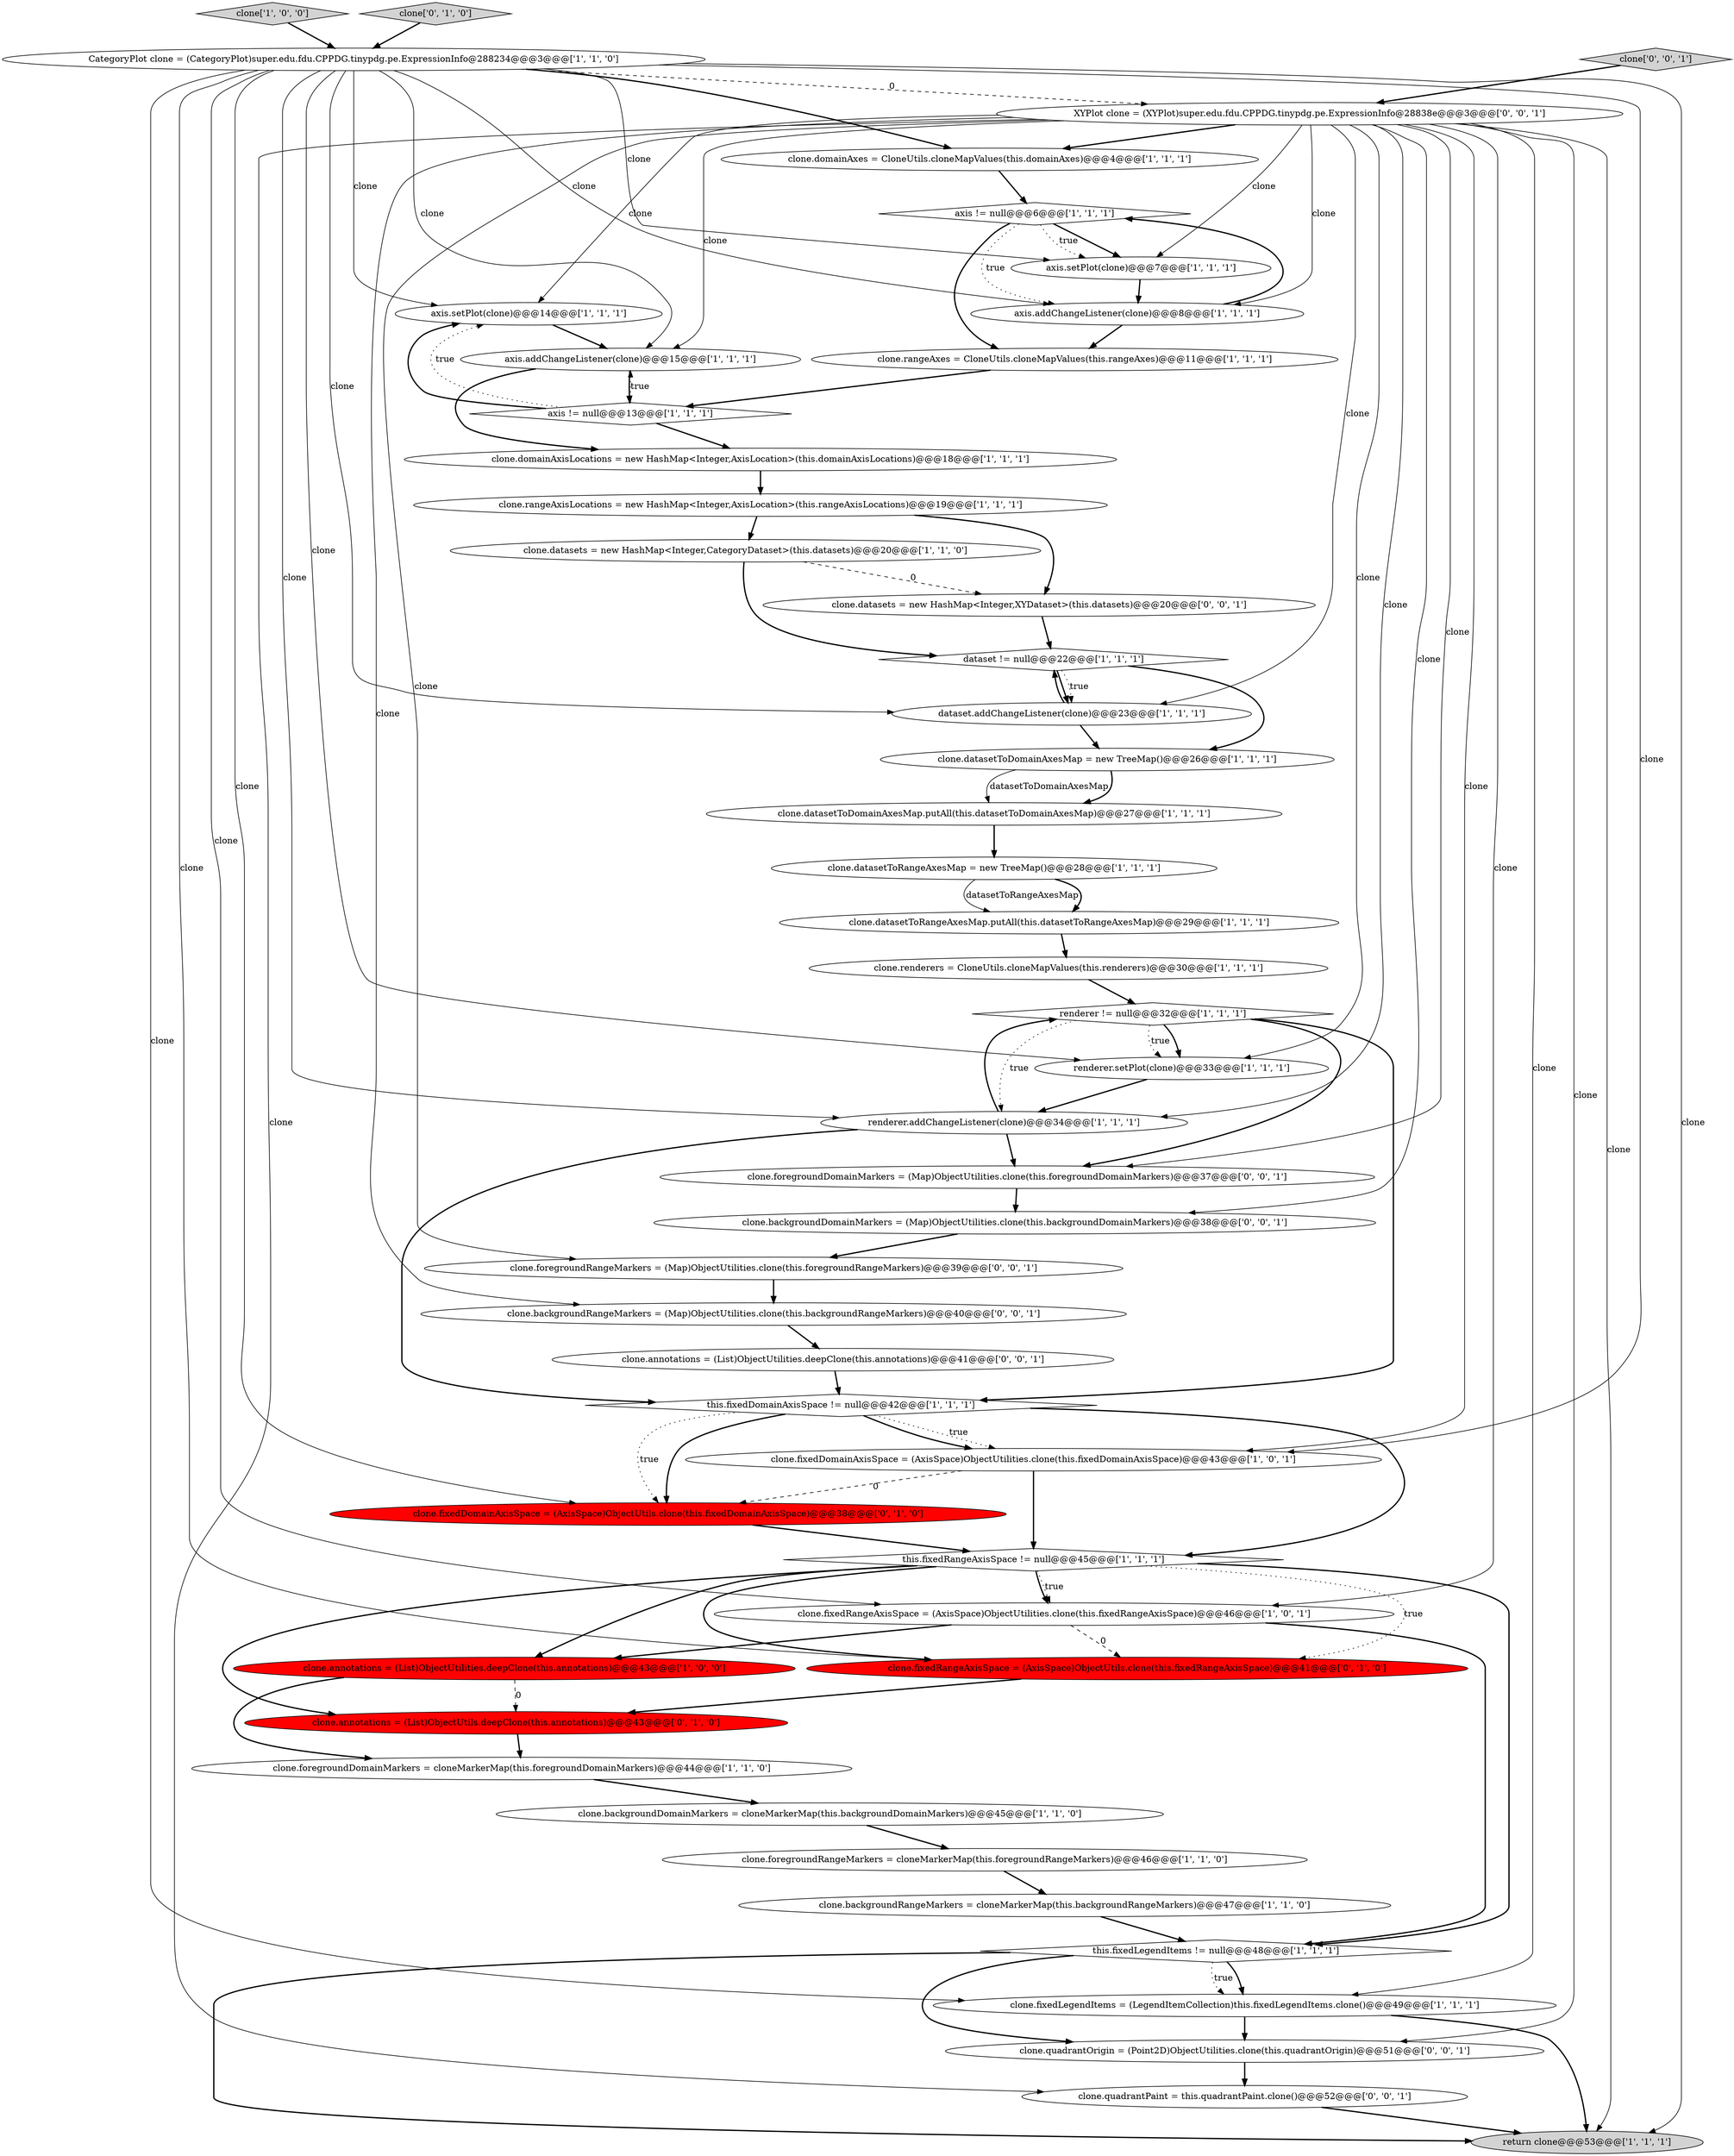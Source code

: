 digraph {
32 [style = filled, label = "clone.datasets = new HashMap<Integer,CategoryDataset>(this.datasets)@@@20@@@['1', '1', '0']", fillcolor = white, shape = ellipse image = "AAA0AAABBB1BBB"];
40 [style = filled, label = "XYPlot clone = (XYPlot)super.edu.fdu.CPPDG.tinypdg.pe.ExpressionInfo@28838e@@@3@@@['0', '0', '1']", fillcolor = white, shape = ellipse image = "AAA0AAABBB3BBB"];
29 [style = filled, label = "axis != null@@@13@@@['1', '1', '1']", fillcolor = white, shape = diamond image = "AAA0AAABBB1BBB"];
31 [style = filled, label = "axis.setPlot(clone)@@@14@@@['1', '1', '1']", fillcolor = white, shape = ellipse image = "AAA0AAABBB1BBB"];
5 [style = filled, label = "clone.rangeAxes = CloneUtils.cloneMapValues(this.rangeAxes)@@@11@@@['1', '1', '1']", fillcolor = white, shape = ellipse image = "AAA0AAABBB1BBB"];
37 [style = filled, label = "clone.fixedRangeAxisSpace = (AxisSpace)ObjectUtils.clone(this.fixedRangeAxisSpace)@@@41@@@['0', '1', '0']", fillcolor = red, shape = ellipse image = "AAA1AAABBB2BBB"];
44 [style = filled, label = "clone.backgroundDomainMarkers = (Map)ObjectUtilities.clone(this.backgroundDomainMarkers)@@@38@@@['0', '0', '1']", fillcolor = white, shape = ellipse image = "AAA0AAABBB3BBB"];
22 [style = filled, label = "axis.addChangeListener(clone)@@@15@@@['1', '1', '1']", fillcolor = white, shape = ellipse image = "AAA0AAABBB1BBB"];
18 [style = filled, label = "clone.annotations = (List)ObjectUtilities.deepClone(this.annotations)@@@43@@@['1', '0', '0']", fillcolor = red, shape = ellipse image = "AAA1AAABBB1BBB"];
45 [style = filled, label = "clone.backgroundRangeMarkers = (Map)ObjectUtilities.clone(this.backgroundRangeMarkers)@@@40@@@['0', '0', '1']", fillcolor = white, shape = ellipse image = "AAA0AAABBB3BBB"];
7 [style = filled, label = "axis != null@@@6@@@['1', '1', '1']", fillcolor = white, shape = diamond image = "AAA0AAABBB1BBB"];
15 [style = filled, label = "clone.renderers = CloneUtils.cloneMapValues(this.renderers)@@@30@@@['1', '1', '1']", fillcolor = white, shape = ellipse image = "AAA0AAABBB1BBB"];
28 [style = filled, label = "CategoryPlot clone = (CategoryPlot)super.edu.fdu.CPPDG.tinypdg.pe.ExpressionInfo@288234@@@3@@@['1', '1', '0']", fillcolor = white, shape = ellipse image = "AAA0AAABBB1BBB"];
20 [style = filled, label = "dataset.addChangeListener(clone)@@@23@@@['1', '1', '1']", fillcolor = white, shape = ellipse image = "AAA0AAABBB1BBB"];
10 [style = filled, label = "clone.backgroundRangeMarkers = cloneMarkerMap(this.backgroundRangeMarkers)@@@47@@@['1', '1', '0']", fillcolor = white, shape = ellipse image = "AAA0AAABBB1BBB"];
2 [style = filled, label = "this.fixedLegendItems != null@@@48@@@['1', '1', '1']", fillcolor = white, shape = diamond image = "AAA0AAABBB1BBB"];
35 [style = filled, label = "clone.fixedDomainAxisSpace = (AxisSpace)ObjectUtils.clone(this.fixedDomainAxisSpace)@@@38@@@['0', '1', '0']", fillcolor = red, shape = ellipse image = "AAA1AAABBB2BBB"];
42 [style = filled, label = "clone.quadrantPaint = this.quadrantPaint.clone()@@@52@@@['0', '0', '1']", fillcolor = white, shape = ellipse image = "AAA0AAABBB3BBB"];
41 [style = filled, label = "clone['0', '0', '1']", fillcolor = lightgray, shape = diamond image = "AAA0AAABBB3BBB"];
26 [style = filled, label = "renderer.addChangeListener(clone)@@@34@@@['1', '1', '1']", fillcolor = white, shape = ellipse image = "AAA0AAABBB1BBB"];
19 [style = filled, label = "clone.domainAxes = CloneUtils.cloneMapValues(this.domainAxes)@@@4@@@['1', '1', '1']", fillcolor = white, shape = ellipse image = "AAA0AAABBB1BBB"];
8 [style = filled, label = "clone.foregroundDomainMarkers = cloneMarkerMap(this.foregroundDomainMarkers)@@@44@@@['1', '1', '0']", fillcolor = white, shape = ellipse image = "AAA0AAABBB1BBB"];
12 [style = filled, label = "clone.datasetToDomainAxesMap = new TreeMap()@@@26@@@['1', '1', '1']", fillcolor = white, shape = ellipse image = "AAA0AAABBB1BBB"];
16 [style = filled, label = "renderer != null@@@32@@@['1', '1', '1']", fillcolor = white, shape = diamond image = "AAA0AAABBB1BBB"];
39 [style = filled, label = "clone.foregroundDomainMarkers = (Map)ObjectUtilities.clone(this.foregroundDomainMarkers)@@@37@@@['0', '0', '1']", fillcolor = white, shape = ellipse image = "AAA0AAABBB3BBB"];
47 [style = filled, label = "clone.annotations = (List)ObjectUtilities.deepClone(this.annotations)@@@41@@@['0', '0', '1']", fillcolor = white, shape = ellipse image = "AAA0AAABBB3BBB"];
9 [style = filled, label = "clone.datasetToRangeAxesMap = new TreeMap()@@@28@@@['1', '1', '1']", fillcolor = white, shape = ellipse image = "AAA0AAABBB1BBB"];
38 [style = filled, label = "clone.annotations = (List)ObjectUtils.deepClone(this.annotations)@@@43@@@['0', '1', '0']", fillcolor = red, shape = ellipse image = "AAA1AAABBB2BBB"];
3 [style = filled, label = "return clone@@@53@@@['1', '1', '1']", fillcolor = lightgray, shape = ellipse image = "AAA0AAABBB1BBB"];
6 [style = filled, label = "clone.rangeAxisLocations = new HashMap<Integer,AxisLocation>(this.rangeAxisLocations)@@@19@@@['1', '1', '1']", fillcolor = white, shape = ellipse image = "AAA0AAABBB1BBB"];
21 [style = filled, label = "clone.fixedDomainAxisSpace = (AxisSpace)ObjectUtilities.clone(this.fixedDomainAxisSpace)@@@43@@@['1', '0', '1']", fillcolor = white, shape = ellipse image = "AAA0AAABBB1BBB"];
34 [style = filled, label = "clone.datasetToDomainAxesMap.putAll(this.datasetToDomainAxesMap)@@@27@@@['1', '1', '1']", fillcolor = white, shape = ellipse image = "AAA0AAABBB1BBB"];
23 [style = filled, label = "this.fixedRangeAxisSpace != null@@@45@@@['1', '1', '1']", fillcolor = white, shape = diamond image = "AAA0AAABBB1BBB"];
1 [style = filled, label = "clone.foregroundRangeMarkers = cloneMarkerMap(this.foregroundRangeMarkers)@@@46@@@['1', '1', '0']", fillcolor = white, shape = ellipse image = "AAA0AAABBB1BBB"];
33 [style = filled, label = "dataset != null@@@22@@@['1', '1', '1']", fillcolor = white, shape = diamond image = "AAA0AAABBB1BBB"];
24 [style = filled, label = "axis.addChangeListener(clone)@@@8@@@['1', '1', '1']", fillcolor = white, shape = ellipse image = "AAA0AAABBB1BBB"];
13 [style = filled, label = "clone.backgroundDomainMarkers = cloneMarkerMap(this.backgroundDomainMarkers)@@@45@@@['1', '1', '0']", fillcolor = white, shape = ellipse image = "AAA0AAABBB1BBB"];
11 [style = filled, label = "clone['1', '0', '0']", fillcolor = lightgray, shape = diamond image = "AAA0AAABBB1BBB"];
46 [style = filled, label = "clone.foregroundRangeMarkers = (Map)ObjectUtilities.clone(this.foregroundRangeMarkers)@@@39@@@['0', '0', '1']", fillcolor = white, shape = ellipse image = "AAA0AAABBB3BBB"];
4 [style = filled, label = "clone.fixedLegendItems = (LegendItemCollection)this.fixedLegendItems.clone()@@@49@@@['1', '1', '1']", fillcolor = white, shape = ellipse image = "AAA0AAABBB1BBB"];
25 [style = filled, label = "clone.datasetToRangeAxesMap.putAll(this.datasetToRangeAxesMap)@@@29@@@['1', '1', '1']", fillcolor = white, shape = ellipse image = "AAA0AAABBB1BBB"];
0 [style = filled, label = "clone.fixedRangeAxisSpace = (AxisSpace)ObjectUtilities.clone(this.fixedRangeAxisSpace)@@@46@@@['1', '0', '1']", fillcolor = white, shape = ellipse image = "AAA0AAABBB1BBB"];
17 [style = filled, label = "clone.domainAxisLocations = new HashMap<Integer,AxisLocation>(this.domainAxisLocations)@@@18@@@['1', '1', '1']", fillcolor = white, shape = ellipse image = "AAA0AAABBB1BBB"];
27 [style = filled, label = "this.fixedDomainAxisSpace != null@@@42@@@['1', '1', '1']", fillcolor = white, shape = diamond image = "AAA0AAABBB1BBB"];
30 [style = filled, label = "axis.setPlot(clone)@@@7@@@['1', '1', '1']", fillcolor = white, shape = ellipse image = "AAA0AAABBB1BBB"];
48 [style = filled, label = "clone.quadrantOrigin = (Point2D)ObjectUtilities.clone(this.quadrantOrigin)@@@51@@@['0', '0', '1']", fillcolor = white, shape = ellipse image = "AAA0AAABBB3BBB"];
43 [style = filled, label = "clone.datasets = new HashMap<Integer,XYDataset>(this.datasets)@@@20@@@['0', '0', '1']", fillcolor = white, shape = ellipse image = "AAA0AAABBB3BBB"];
14 [style = filled, label = "renderer.setPlot(clone)@@@33@@@['1', '1', '1']", fillcolor = white, shape = ellipse image = "AAA0AAABBB1BBB"];
36 [style = filled, label = "clone['0', '1', '0']", fillcolor = lightgray, shape = diamond image = "AAA0AAABBB2BBB"];
6->43 [style = bold, label=""];
40->39 [style = solid, label="clone"];
34->9 [style = bold, label=""];
7->30 [style = bold, label=""];
40->21 [style = solid, label="clone"];
36->28 [style = bold, label=""];
47->27 [style = bold, label=""];
13->1 [style = bold, label=""];
28->20 [style = solid, label="clone"];
44->46 [style = bold, label=""];
35->23 [style = bold, label=""];
28->26 [style = solid, label="clone"];
28->0 [style = solid, label="clone"];
28->21 [style = solid, label="clone"];
40->46 [style = solid, label="clone"];
37->38 [style = bold, label=""];
28->3 [style = solid, label="clone"];
32->43 [style = dashed, label="0"];
25->15 [style = bold, label=""];
42->3 [style = bold, label=""];
16->14 [style = bold, label=""];
40->20 [style = solid, label="clone"];
27->35 [style = dotted, label="true"];
12->34 [style = solid, label="datasetToDomainAxesMap"];
28->22 [style = solid, label="clone"];
6->32 [style = bold, label=""];
5->29 [style = bold, label=""];
11->28 [style = bold, label=""];
4->3 [style = bold, label=""];
9->25 [style = solid, label="datasetToRangeAxesMap"];
40->26 [style = solid, label="clone"];
40->42 [style = solid, label="clone"];
27->21 [style = dotted, label="true"];
2->4 [style = bold, label=""];
24->5 [style = bold, label=""];
26->16 [style = bold, label=""];
26->27 [style = bold, label=""];
7->5 [style = bold, label=""];
28->35 [style = solid, label="clone"];
23->37 [style = bold, label=""];
40->31 [style = solid, label="clone"];
16->14 [style = dotted, label="true"];
28->19 [style = bold, label=""];
28->4 [style = solid, label="clone"];
40->30 [style = solid, label="clone"];
22->17 [style = bold, label=""];
43->33 [style = bold, label=""];
28->30 [style = solid, label="clone"];
16->39 [style = bold, label=""];
10->2 [style = bold, label=""];
24->7 [style = bold, label=""];
21->23 [style = bold, label=""];
40->14 [style = solid, label="clone"];
2->48 [style = bold, label=""];
30->24 [style = bold, label=""];
29->17 [style = bold, label=""];
16->27 [style = bold, label=""];
17->6 [style = bold, label=""];
28->40 [style = dashed, label="0"];
2->3 [style = bold, label=""];
22->29 [style = bold, label=""];
40->19 [style = bold, label=""];
33->12 [style = bold, label=""];
23->0 [style = bold, label=""];
32->33 [style = bold, label=""];
27->35 [style = bold, label=""];
28->37 [style = solid, label="clone"];
29->22 [style = dotted, label="true"];
41->40 [style = bold, label=""];
40->0 [style = solid, label="clone"];
2->4 [style = dotted, label="true"];
28->14 [style = solid, label="clone"];
40->22 [style = solid, label="clone"];
40->45 [style = solid, label="clone"];
0->18 [style = bold, label=""];
18->8 [style = bold, label=""];
38->8 [style = bold, label=""];
23->2 [style = bold, label=""];
21->35 [style = dashed, label="0"];
4->48 [style = bold, label=""];
40->4 [style = solid, label="clone"];
27->21 [style = bold, label=""];
23->18 [style = bold, label=""];
23->0 [style = dotted, label="true"];
8->13 [style = bold, label=""];
0->37 [style = dashed, label="0"];
31->22 [style = bold, label=""];
33->20 [style = bold, label=""];
39->44 [style = bold, label=""];
29->31 [style = bold, label=""];
0->2 [style = bold, label=""];
12->34 [style = bold, label=""];
40->3 [style = solid, label="clone"];
15->16 [style = bold, label=""];
48->42 [style = bold, label=""];
18->38 [style = dashed, label="0"];
7->24 [style = dotted, label="true"];
26->39 [style = bold, label=""];
20->33 [style = bold, label=""];
33->20 [style = dotted, label="true"];
16->26 [style = dotted, label="true"];
14->26 [style = bold, label=""];
23->37 [style = dotted, label="true"];
40->44 [style = solid, label="clone"];
28->31 [style = solid, label="clone"];
28->24 [style = solid, label="clone"];
9->25 [style = bold, label=""];
40->48 [style = solid, label="clone"];
23->38 [style = bold, label=""];
20->12 [style = bold, label=""];
45->47 [style = bold, label=""];
46->45 [style = bold, label=""];
27->23 [style = bold, label=""];
7->30 [style = dotted, label="true"];
1->10 [style = bold, label=""];
40->24 [style = solid, label="clone"];
19->7 [style = bold, label=""];
29->31 [style = dotted, label="true"];
}
